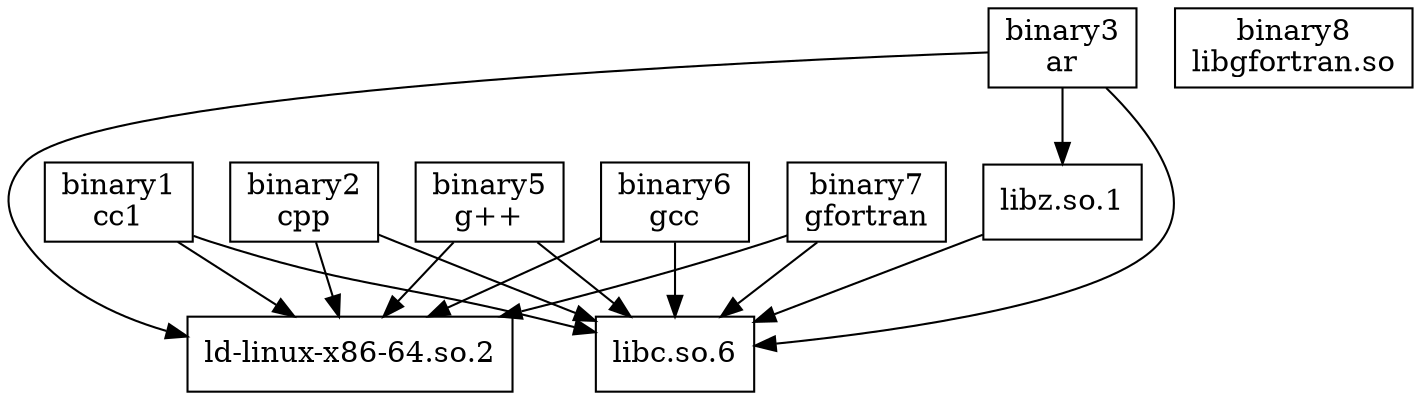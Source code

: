 digraph SBOM {
    node [shape=record];
    // Metadata
    // Platform: x86_64-linux-gnu (x86_64)
    // Description: GNU Compiler Collection (Debian 4.1.1-21)
    "2bc75fa5ad779c5329d271546bcf9f65" [label="binary1\ncc1", shape=box];
    "2bc75fa5ad779c5329d271546bcf9f65" -> "009a09df458d78514d3f7324b74da26c";
    "2bc75fa5ad779c5329d271546bcf9f65" -> "786209f5ea18ea186d34979aa51f3343";
    "009a09df458d78514d3f7324b74da26c" [label="libc.so.6\n", shape=box];
    "786209f5ea18ea186d34979aa51f3343" [label="ld-linux-x86-64.so.2\n", shape=box];
    "2f25beac43c57116de46e227db57d08b" [label="binary2\ncpp", shape=box];
    "2f25beac43c57116de46e227db57d08b" -> "009a09df458d78514d3f7324b74da26c";
    "2f25beac43c57116de46e227db57d08b" -> "786209f5ea18ea186d34979aa51f3343";
    "ca21ec459bc61bf3f37b802de95643b5" [label="binary3\nar", shape=box];
    "ca21ec459bc61bf3f37b802de95643b5" -> "a472f69d270ee71120f52afd509771bc";
    "ca21ec459bc61bf3f37b802de95643b5" -> "009a09df458d78514d3f7324b74da26c";
    "ca21ec459bc61bf3f37b802de95643b5" -> "786209f5ea18ea186d34979aa51f3343";
    "a472f69d270ee71120f52afd509771bc" [label="libz.so.1\n", shape=box];
    "a472f69d270ee71120f52afd509771bc" -> "009a09df458d78514d3f7324b74da26c";
    "9d7a37a8d8926db082066c37ff6852fc" [label="binary5\ng++", shape=box];
    "9d7a37a8d8926db082066c37ff6852fc" -> "009a09df458d78514d3f7324b74da26c";
    "9d7a37a8d8926db082066c37ff6852fc" -> "786209f5ea18ea186d34979aa51f3343";
    "146b59f46d09b9234d28aa1db18a8e88" [label="binary6\ngcc", shape=box];
    "146b59f46d09b9234d28aa1db18a8e88" -> "009a09df458d78514d3f7324b74da26c";
    "146b59f46d09b9234d28aa1db18a8e88" -> "786209f5ea18ea186d34979aa51f3343";
    "40aa837904b50328ebbf3a3380e966dc" [label="binary7\ngfortran", shape=box];
    "40aa837904b50328ebbf3a3380e966dc" -> "009a09df458d78514d3f7324b74da26c";
    "40aa837904b50328ebbf3a3380e966dc" -> "786209f5ea18ea186d34979aa51f3343";
    "26baa7feee82f39e2738cfe1f603d776" [label="binary8\nlibgfortran.so", shape=box];
}
